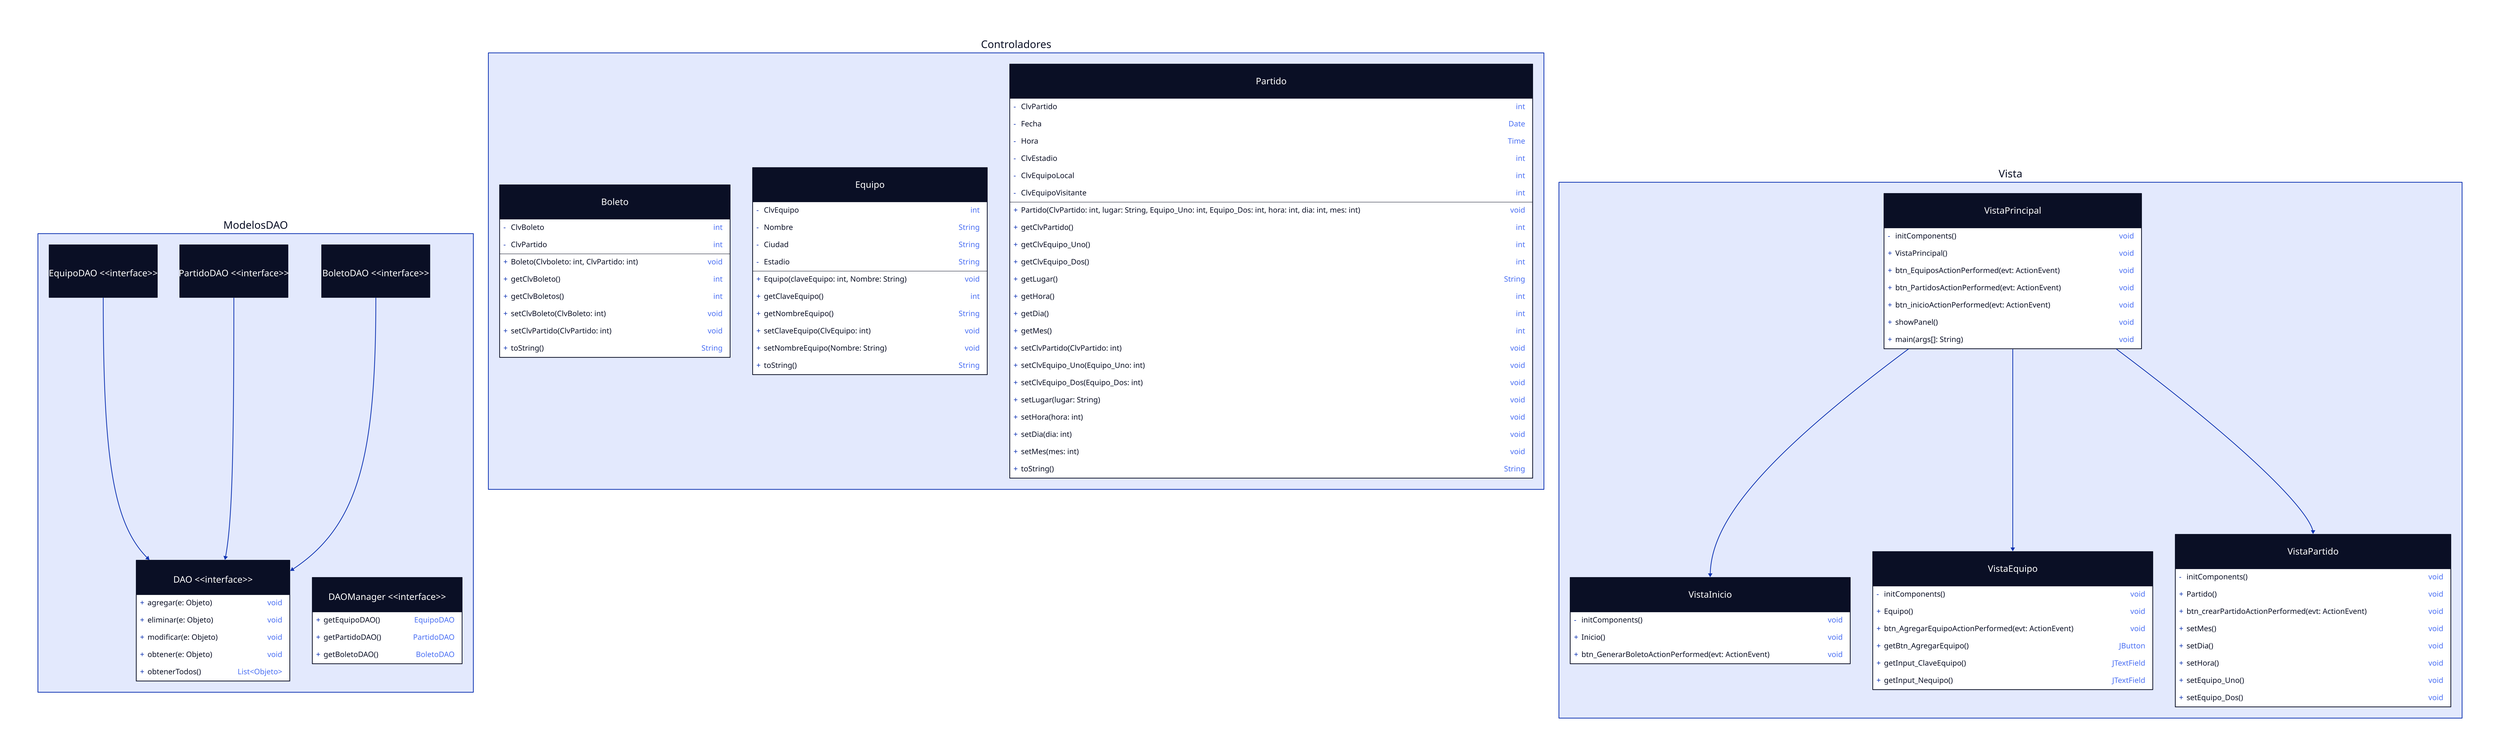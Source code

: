 ModelosDAO {
  DAO: DAO \n\<\<interface\>\>{
    shape: class

    agregar(e\: Objeto): void
    eliminar(e\: Objeto): void
    modificar(e\: Objeto): void
    obtener(e\: Objeto): void
    obtenerTodos(): List<Objeto>
  }

  DAOManager: DAOManager \n\<\<interface\>\>{
    shape: class

    getEquipoDAO(): EquipoDAO
    getPartidoDAO(): PartidoDAO
    getBoletoDAO(): BoletoDAO
  }

  EquipoDAO: EquipoDAO \n\<\<interface\>\>{
    shape: class
  }

  PartidoDAO: PartidoDAO \n\<\<interface\>\>{
    shape: class
  }

  BoletoDAO: BoletoDAO \n\<\<interface\>\>{
    shape: class
  }

  EquipoDAO -> DAO
  PartidoDAO -> DAO
  BoletoDAO -> DAO
}

Controladores {
  Boleto {
    shape: class

    - ClvBoleto: int
    - ClvPartido: int

    Boleto(Clvboleto\: int, ClvPartido\: int)
    getClvBoleto(): int 
    getClvBoletos(): int
    setClvBoleto(ClvBoleto\: int): void
    setClvPartido(ClvPartido\: int): void
    toString(): String
  }
  
  Equipo {
    shape: class

    - ClvEquipo: int
    - Nombre: String
    - Ciudad: String
    - Estadio: String

    Equipo(claveEquipo\: int, Nombre\: String)
    getClaveEquipo(): int
    getNombreEquipo(): String
    setClaveEquipo(ClvEquipo\: int): void
    setNombreEquipo(Nombre\: String): void
    toString(): String
  }

  Partido {
    shape: class

    - ClvPartido: int
    - Fecha: Date
    - Hora: Time
    - ClvEstadio: int
    - ClvEquipoLocal: int
    - ClvEquipoVisitante: int

    Partido(ClvPartido\: int, lugar\: String, Equipo_Uno\: int, Equipo_Dos\: int, hora\: int, dia\: int, mes\: int)  
    getClvPartido(): int
    getClvEquipo_Uno(): int
    getClvEquipo_Dos(): int
    getLugar(): String
    getHora(): int
    getDia(): int
    getMes(): int

    setClvPartido(ClvPartido\: int): void
    setClvEquipo_Uno(Equipo_Uno\: int): void
    setClvEquipo_Dos(Equipo_Dos\: int): void
    setLugar(lugar\: String): void
    setHora(hora\: int): void
    setDia(dia\: int): void
    setMes(mes\: int): void

    toString(): String
  }
}

Vista {
  VistaInicio {
    shape: class

    - initComponents(): void

    Inicio()
    btn_GenerarBoletoActionPerformed(evt\: ActionEvent): void
  }

  VistaEquipo {
    shape: class

    - initComponents(): void

    Equipo()
    btn_AgregarEquipoActionPerformed(evt\: ActionEvent): void
    getBtn_AgregarEquipo(): JButton
    getInput_ClaveEquipo(): JTextField
    getInput_Nequipo(): JTextField
    btn_AgregarEquipoActionPerformed(evt\: ActionEvent): void
  }

  VistaPartido {
    shape: class

    - initComponents(): void

    Partido()
    btn_crearPartidoActionPerformed(evt\: ActionEvent): void
    setMes(): void
    setDia(): void
    setHora(): void
    setEquipo_Uno(): void
    setEquipo_Dos(): void
  }

  VistaPrincipal {
    shape: class

    - initComponents(): void

    VistaPrincipal()
    btn_EquiposActionPerformed(evt\: ActionEvent): void
    btn_PartidosActionPerformed(evt\: ActionEvent): void
    btn_inicioActionPerformed(evt\: ActionEvent): void
    showPanel(): void
    main(args\[\]\: String): void
  }

  VistaPrincipal -> VistaInicio
  VistaPrincipal -> VistaEquipo
  VistaPrincipal -> VistaPartido
}